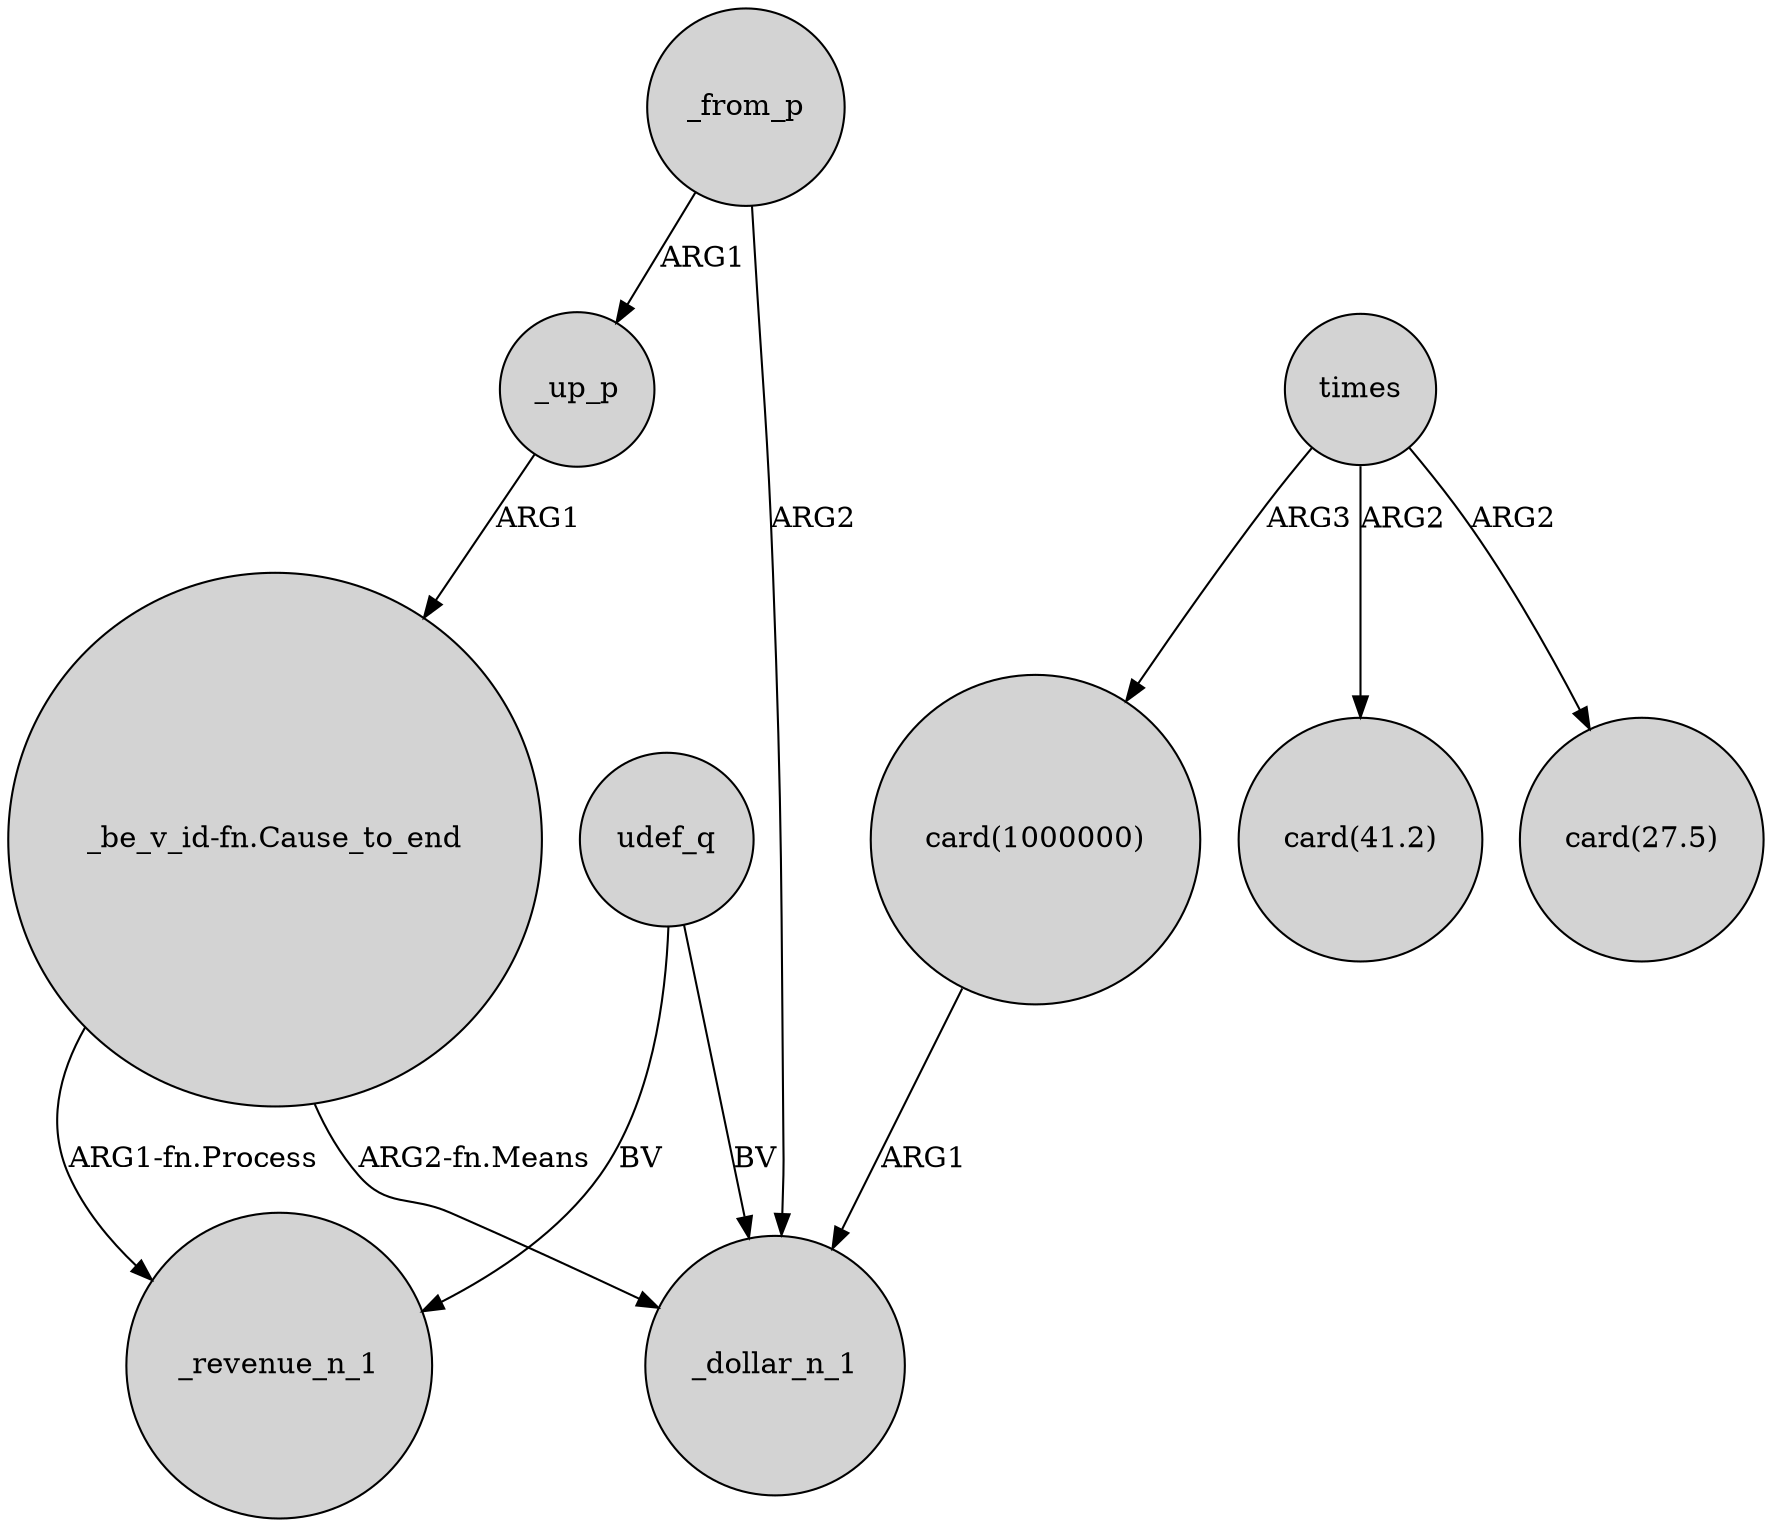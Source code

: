 digraph {
	node [shape=circle style=filled]
	"_be_v_id-fn.Cause_to_end" -> _revenue_n_1 [label="ARG1-fn.Process"]
	times -> "card(1000000)" [label=ARG3]
	_up_p -> "_be_v_id-fn.Cause_to_end" [label=ARG1]
	_from_p -> _up_p [label=ARG1]
	udef_q -> _dollar_n_1 [label=BV]
	"card(1000000)" -> _dollar_n_1 [label=ARG1]
	udef_q -> _revenue_n_1 [label=BV]
	times -> "card(41.2)" [label=ARG2]
	_from_p -> _dollar_n_1 [label=ARG2]
	times -> "card(27.5)" [label=ARG2]
	"_be_v_id-fn.Cause_to_end" -> _dollar_n_1 [label="ARG2-fn.Means"]
}
